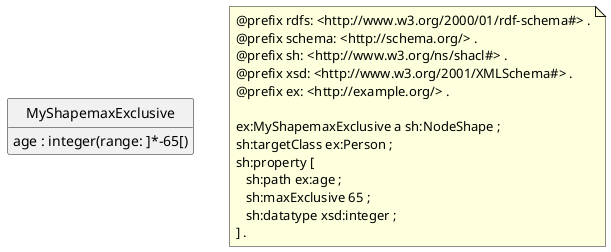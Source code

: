 @startuml
class "MyShapemaxExclusive" 
"MyShapemaxExclusive" : age : integer(range: ]*-65[)

note as N1
@prefix rdfs: <http://www.w3.org/2000/01/rdf-schema#> .
@prefix schema: <http://schema.org/> .
@prefix sh: <http://www.w3.org/ns/shacl#> .
@prefix xsd: <http://www.w3.org/2001/XMLSchema#> .
@prefix ex: <http://example.org/> .

ex:MyShapemaxExclusive a sh:NodeShape ;
sh:targetClass ex:Person ;
sh:property [
   sh:path ex:age ;
   sh:maxExclusive 65 ;
   sh:datatype xsd:integer ;
] .
end note

hide circle
hide empty members
@enduml